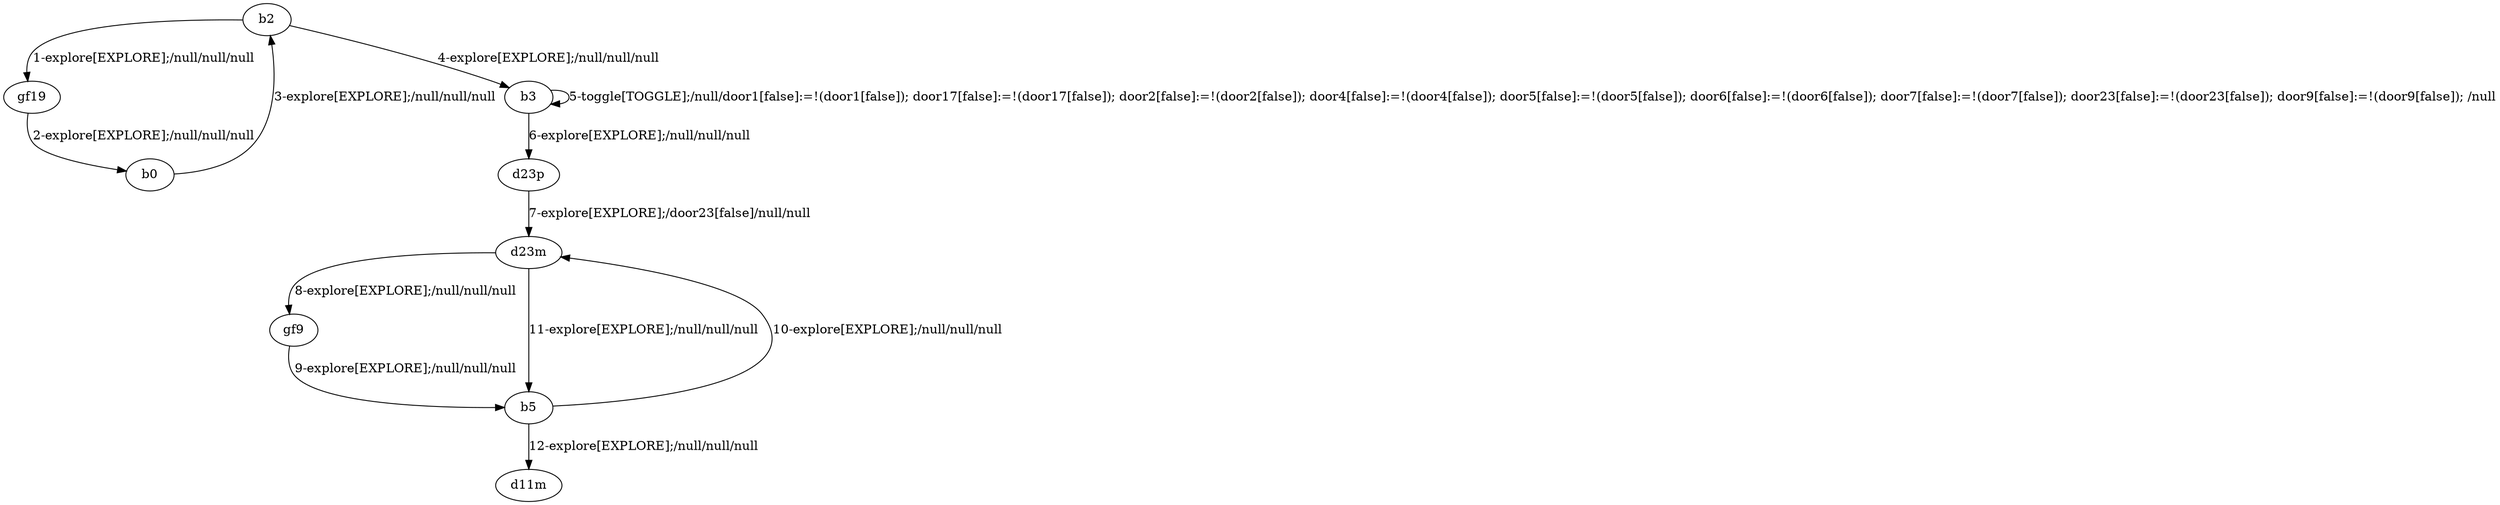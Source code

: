 # Total number of goals covered by this test: 1
# b5 --> d23m

digraph g {
"b2" -> "gf19" [label = "1-explore[EXPLORE];/null/null/null"];
"gf19" -> "b0" [label = "2-explore[EXPLORE];/null/null/null"];
"b0" -> "b2" [label = "3-explore[EXPLORE];/null/null/null"];
"b2" -> "b3" [label = "4-explore[EXPLORE];/null/null/null"];
"b3" -> "b3" [label = "5-toggle[TOGGLE];/null/door1[false]:=!(door1[false]); door17[false]:=!(door17[false]); door2[false]:=!(door2[false]); door4[false]:=!(door4[false]); door5[false]:=!(door5[false]); door6[false]:=!(door6[false]); door7[false]:=!(door7[false]); door23[false]:=!(door23[false]); door9[false]:=!(door9[false]); /null"];
"b3" -> "d23p" [label = "6-explore[EXPLORE];/null/null/null"];
"d23p" -> "d23m" [label = "7-explore[EXPLORE];/door23[false]/null/null"];
"d23m" -> "gf9" [label = "8-explore[EXPLORE];/null/null/null"];
"gf9" -> "b5" [label = "9-explore[EXPLORE];/null/null/null"];
"b5" -> "d23m" [label = "10-explore[EXPLORE];/null/null/null"];
"d23m" -> "b5" [label = "11-explore[EXPLORE];/null/null/null"];
"b5" -> "d11m" [label = "12-explore[EXPLORE];/null/null/null"];
}